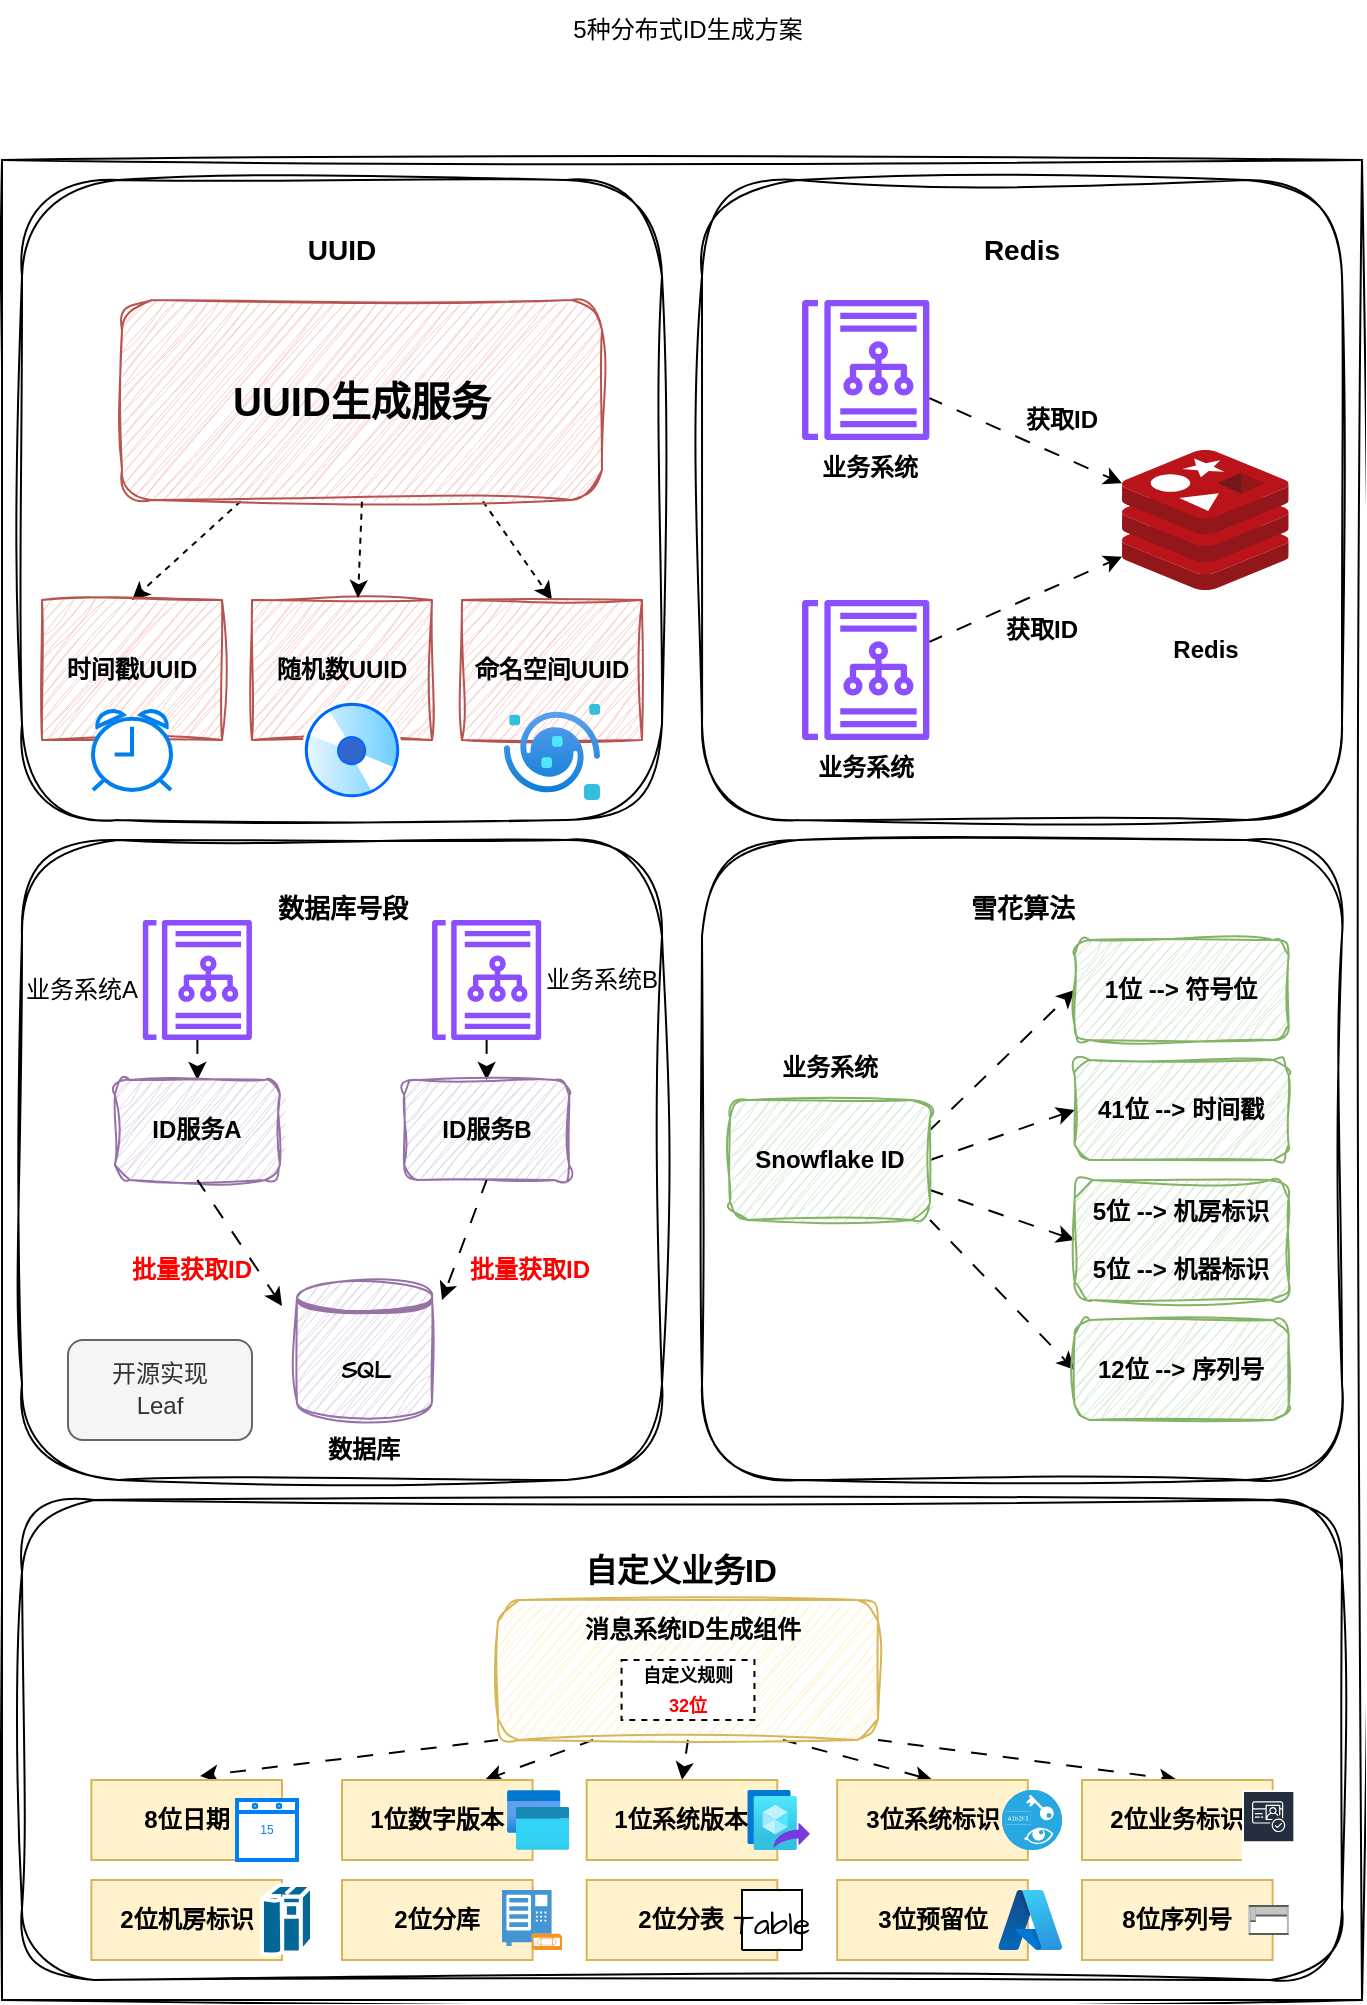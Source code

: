 <mxfile version="24.8.6">
  <diagram name="第 1 页" id="KXyL-MeRgQBoH-naH-UT">
    <mxGraphModel dx="2074" dy="1121" grid="1" gridSize="10" guides="1" tooltips="1" connect="1" arrows="1" fold="1" page="1" pageScale="1" pageWidth="827" pageHeight="1169" math="0" shadow="0">
      <root>
        <mxCell id="0" />
        <mxCell id="1" parent="0" />
        <mxCell id="eCkcwD84LaB2K8-KYKlw-1" value="" style="endArrow=none;html=1;rounded=0;sketch=1;hachureGap=4;jiggle=2;curveFitting=1;fontFamily=Architects Daughter;fontSource=https%3A%2F%2Ffonts.googleapis.com%2Fcss%3Ffamily%3DArchitects%2BDaughter;" parent="1" edge="1">
          <mxGeometry width="50" height="50" relative="1" as="geometry">
            <mxPoint x="80" y="120" as="sourcePoint" />
            <mxPoint x="760" y="120" as="targetPoint" />
          </mxGeometry>
        </mxCell>
        <mxCell id="eCkcwD84LaB2K8-KYKlw-2" value="" style="endArrow=none;html=1;rounded=0;sketch=1;hachureGap=4;jiggle=2;curveFitting=1;fontFamily=Architects Daughter;fontSource=https%3A%2F%2Ffonts.googleapis.com%2Fcss%3Ffamily%3DArchitects%2BDaughter;" parent="1" edge="1">
          <mxGeometry width="50" height="50" relative="1" as="geometry">
            <mxPoint x="80" y="120" as="sourcePoint" />
            <mxPoint x="80" y="1040" as="targetPoint" />
          </mxGeometry>
        </mxCell>
        <mxCell id="eCkcwD84LaB2K8-KYKlw-3" value="" style="endArrow=none;html=1;rounded=0;sketch=1;hachureGap=4;jiggle=2;curveFitting=1;fontFamily=Architects Daughter;fontSource=https%3A%2F%2Ffonts.googleapis.com%2Fcss%3Ffamily%3DArchitects%2BDaughter;" parent="1" edge="1">
          <mxGeometry width="50" height="50" relative="1" as="geometry">
            <mxPoint x="760" y="120" as="sourcePoint" />
            <mxPoint x="760" y="1040" as="targetPoint" />
          </mxGeometry>
        </mxCell>
        <mxCell id="eCkcwD84LaB2K8-KYKlw-4" value="" style="endArrow=none;html=1;rounded=0;sketch=1;hachureGap=4;jiggle=2;curveFitting=1;fontFamily=Architects Daughter;fontSource=https%3A%2F%2Ffonts.googleapis.com%2Fcss%3Ffamily%3DArchitects%2BDaughter;" parent="1" edge="1">
          <mxGeometry width="50" height="50" relative="1" as="geometry">
            <mxPoint x="80" y="1040" as="sourcePoint" />
            <mxPoint x="760" y="1040" as="targetPoint" />
          </mxGeometry>
        </mxCell>
        <mxCell id="eCkcwD84LaB2K8-KYKlw-5" value="" style="rounded=1;whiteSpace=wrap;html=1;sketch=1;hachureGap=4;jiggle=2;curveFitting=1;fontFamily=Architects Daughter;fontSource=https%3A%2F%2Ffonts.googleapis.com%2Fcss%3Ffamily%3DArchitects%2BDaughter;" parent="1" vertex="1">
          <mxGeometry x="90" y="130" width="320" height="320" as="geometry" />
        </mxCell>
        <mxCell id="eCkcwD84LaB2K8-KYKlw-6" value="&lt;font face=&quot;Helvetica&quot;&gt;5种分布式ID生成方案&lt;/font&gt;" style="text;html=1;align=center;verticalAlign=middle;whiteSpace=wrap;rounded=0;fontFamily=Architects Daughter;fontSource=https%3A%2F%2Ffonts.googleapis.com%2Fcss%3Ffamily%3DArchitects%2BDaughter;" parent="1" vertex="1">
          <mxGeometry x="310" y="40" width="226" height="30" as="geometry" />
        </mxCell>
        <mxCell id="eCkcwD84LaB2K8-KYKlw-12" value="" style="rounded=1;whiteSpace=wrap;html=1;sketch=1;hachureGap=4;jiggle=2;curveFitting=1;fontFamily=Architects Daughter;fontSource=https%3A%2F%2Ffonts.googleapis.com%2Fcss%3Ffamily%3DArchitects%2BDaughter;" parent="1" vertex="1">
          <mxGeometry x="90" y="790" width="660" height="240" as="geometry" />
        </mxCell>
        <mxCell id="eCkcwD84LaB2K8-KYKlw-13" value="" style="rounded=1;whiteSpace=wrap;html=1;sketch=1;hachureGap=4;jiggle=2;curveFitting=1;fontFamily=Architects Daughter;fontSource=https%3A%2F%2Ffonts.googleapis.com%2Fcss%3Ffamily%3DArchitects%2BDaughter;" parent="1" vertex="1">
          <mxGeometry x="430" y="130" width="320" height="320" as="geometry" />
        </mxCell>
        <mxCell id="eCkcwD84LaB2K8-KYKlw-14" value="" style="rounded=1;whiteSpace=wrap;html=1;sketch=1;hachureGap=4;jiggle=2;curveFitting=1;fontFamily=Architects Daughter;fontSource=https%3A%2F%2Ffonts.googleapis.com%2Fcss%3Ffamily%3DArchitects%2BDaughter;" parent="1" vertex="1">
          <mxGeometry x="90" y="460" width="320" height="320" as="geometry" />
        </mxCell>
        <mxCell id="eCkcwD84LaB2K8-KYKlw-15" value="" style="rounded=1;whiteSpace=wrap;html=1;sketch=1;hachureGap=4;jiggle=2;curveFitting=1;fontFamily=Architects Daughter;fontSource=https%3A%2F%2Ffonts.googleapis.com%2Fcss%3Ffamily%3DArchitects%2BDaughter;" parent="1" vertex="1">
          <mxGeometry x="430" y="460" width="320" height="320" as="geometry" />
        </mxCell>
        <mxCell id="eCkcwD84LaB2K8-KYKlw-16" value="UUID" style="text;html=1;align=center;verticalAlign=middle;whiteSpace=wrap;rounded=0;fontFamily=Helvetica;fontStyle=1;fontSize=14;" parent="1" vertex="1">
          <mxGeometry x="220" y="150" width="60" height="30" as="geometry" />
        </mxCell>
        <mxCell id="gERAebwKsyDYJ2gwn_3w-4" style="rounded=0;hachureGap=4;orthogonalLoop=1;jettySize=auto;html=1;exitX=0.25;exitY=1;exitDx=0;exitDy=0;entryX=0.5;entryY=0;entryDx=0;entryDy=0;fontFamily=Architects Daughter;fontSource=https%3A%2F%2Ffonts.googleapis.com%2Fcss%3Ffamily%3DArchitects%2BDaughter;dashed=1;flowAnimation=1;" edge="1" parent="1" source="eCkcwD84LaB2K8-KYKlw-17" target="gERAebwKsyDYJ2gwn_3w-1">
          <mxGeometry relative="1" as="geometry" />
        </mxCell>
        <mxCell id="gERAebwKsyDYJ2gwn_3w-6" style="rounded=0;hachureGap=4;orthogonalLoop=1;jettySize=auto;html=1;exitX=0.75;exitY=1;exitDx=0;exitDy=0;entryX=0.5;entryY=0;entryDx=0;entryDy=0;fontFamily=Architects Daughter;fontSource=https%3A%2F%2Ffonts.googleapis.com%2Fcss%3Ffamily%3DArchitects%2BDaughter;dashed=1;flowAnimation=1;" edge="1" parent="1" source="eCkcwD84LaB2K8-KYKlw-17" target="gERAebwKsyDYJ2gwn_3w-3">
          <mxGeometry relative="1" as="geometry" />
        </mxCell>
        <mxCell id="eCkcwD84LaB2K8-KYKlw-17" value="" style="rounded=1;whiteSpace=wrap;html=1;sketch=1;hachureGap=4;jiggle=2;curveFitting=1;fontFamily=Architects Daughter;fontSource=https%3A%2F%2Ffonts.googleapis.com%2Fcss%3Ffamily%3DArchitects%2BDaughter;fillColor=#f8cecc;strokeColor=#b85450;" parent="1" vertex="1">
          <mxGeometry x="140" y="190" width="240" height="100" as="geometry" />
        </mxCell>
        <mxCell id="eCkcwD84LaB2K8-KYKlw-18" value="&lt;font style=&quot;font-size: 20px;&quot;&gt;&lt;b&gt;UUID生成服务&lt;/b&gt;&lt;/font&gt;" style="text;html=1;align=center;verticalAlign=middle;whiteSpace=wrap;rounded=0;fontFamily=Helvetica;" parent="1" vertex="1">
          <mxGeometry x="190" y="215" width="140" height="50" as="geometry" />
        </mxCell>
        <mxCell id="gERAebwKsyDYJ2gwn_3w-1" value="时间戳UUID" style="rounded=0;whiteSpace=wrap;html=1;sketch=1;hachureGap=4;jiggle=2;curveFitting=1;fontFamily=Helvetica;fillColor=#f8cecc;strokeColor=#b85450;fontStyle=1" vertex="1" parent="1">
          <mxGeometry x="100" y="340" width="90" height="70" as="geometry" />
        </mxCell>
        <mxCell id="gERAebwKsyDYJ2gwn_3w-2" value="随机数UUID" style="rounded=0;whiteSpace=wrap;html=1;sketch=1;hachureGap=4;jiggle=2;curveFitting=1;fontFamily=Helvetica;fillColor=#f8cecc;strokeColor=#b85450;fontStyle=1" vertex="1" parent="1">
          <mxGeometry x="205" y="340" width="90" height="70" as="geometry" />
        </mxCell>
        <mxCell id="gERAebwKsyDYJ2gwn_3w-3" value="命名空间UUID" style="rounded=0;whiteSpace=wrap;html=1;sketch=1;hachureGap=4;jiggle=2;curveFitting=1;fontFamily=Helvetica;fillColor=#f8cecc;strokeColor=#b85450;fontStyle=1" vertex="1" parent="1">
          <mxGeometry x="310" y="340" width="90" height="70" as="geometry" />
        </mxCell>
        <mxCell id="gERAebwKsyDYJ2gwn_3w-5" style="rounded=0;hachureGap=4;orthogonalLoop=1;jettySize=auto;html=1;exitX=0.5;exitY=1;exitDx=0;exitDy=0;entryX=0.589;entryY=-0.014;entryDx=0;entryDy=0;entryPerimeter=0;fontFamily=Architects Daughter;fontSource=https%3A%2F%2Ffonts.googleapis.com%2Fcss%3Ffamily%3DArchitects%2BDaughter;dashed=1;flowAnimation=1;" edge="1" parent="1" source="eCkcwD84LaB2K8-KYKlw-17" target="gERAebwKsyDYJ2gwn_3w-2">
          <mxGeometry relative="1" as="geometry" />
        </mxCell>
        <mxCell id="gERAebwKsyDYJ2gwn_3w-7" value="" style="html=1;verticalLabelPosition=bottom;align=center;labelBackgroundColor=#ffffff;verticalAlign=top;strokeWidth=2;strokeColor=#0080F0;shadow=0;dashed=0;shape=mxgraph.ios7.icons.alarm_clock;hachureGap=4;fontFamily=Architects Daughter;fontSource=https%3A%2F%2Ffonts.googleapis.com%2Fcss%3Ffamily%3DArchitects%2BDaughter;" vertex="1" parent="1">
          <mxGeometry x="125.5" y="395" width="39" height="40" as="geometry" />
        </mxCell>
        <mxCell id="gERAebwKsyDYJ2gwn_3w-9" value="" style="image;aspect=fixed;perimeter=ellipsePerimeter;html=1;align=center;shadow=0;dashed=0;spacingTop=3;image=img/lib/active_directory/cd_dvd.svg;sketch=1;hachureGap=4;jiggle=2;curveFitting=1;fontFamily=Architects Daughter;fontSource=https%3A%2F%2Ffonts.googleapis.com%2Fcss%3Ffamily%3DArchitects%2BDaughter;" vertex="1" parent="1">
          <mxGeometry x="230" y="390" width="50" height="50" as="geometry" />
        </mxCell>
        <mxCell id="gERAebwKsyDYJ2gwn_3w-11" value="" style="image;aspect=fixed;html=1;points=[];align=center;fontSize=12;image=img/lib/azure2/web/App_Space.svg;sketch=1;hachureGap=4;jiggle=2;curveFitting=1;fontFamily=Architects Daughter;fontSource=https%3A%2F%2Ffonts.googleapis.com%2Fcss%3Ffamily%3DArchitects%2BDaughter;" vertex="1" parent="1">
          <mxGeometry x="331" y="392" width="48" height="48" as="geometry" />
        </mxCell>
        <mxCell id="gERAebwKsyDYJ2gwn_3w-12" value="" style="image;sketch=0;aspect=fixed;html=1;points=[];align=center;fontSize=12;image=img/lib/mscae/Cache_Redis_Product.svg;hachureGap=4;jiggle=2;curveFitting=1;fontFamily=Architects Daughter;fontSource=https%3A%2F%2Ffonts.googleapis.com%2Fcss%3Ffamily%3DArchitects%2BDaughter;" vertex="1" parent="1">
          <mxGeometry x="640" y="265" width="83.33" height="70" as="geometry" />
        </mxCell>
        <mxCell id="gERAebwKsyDYJ2gwn_3w-13" value="" style="sketch=0;outlineConnect=0;fontColor=#232F3E;gradientColor=none;fillColor=#8C4FFF;strokeColor=none;dashed=0;verticalLabelPosition=bottom;verticalAlign=top;align=center;html=1;fontSize=12;fontStyle=0;aspect=fixed;pointerEvents=1;shape=mxgraph.aws4.datazone_business_data_catalog;hachureGap=4;jiggle=2;curveFitting=1;fontFamily=Architects Daughter;fontSource=https%3A%2F%2Ffonts.googleapis.com%2Fcss%3Ffamily%3DArchitects%2BDaughter;" vertex="1" parent="1">
          <mxGeometry x="480" y="190" width="63.72" height="70" as="geometry" />
        </mxCell>
        <mxCell id="gERAebwKsyDYJ2gwn_3w-14" value="" style="sketch=0;outlineConnect=0;fontColor=#232F3E;gradientColor=none;fillColor=#8C4FFF;strokeColor=none;dashed=0;verticalLabelPosition=bottom;verticalAlign=top;align=center;html=1;fontSize=12;fontStyle=0;aspect=fixed;pointerEvents=1;shape=mxgraph.aws4.datazone_business_data_catalog;hachureGap=4;jiggle=2;curveFitting=1;fontFamily=Architects Daughter;fontSource=https%3A%2F%2Ffonts.googleapis.com%2Fcss%3Ffamily%3DArchitects%2BDaughter;" vertex="1" parent="1">
          <mxGeometry x="480" y="340" width="63.72" height="70" as="geometry" />
        </mxCell>
        <mxCell id="gERAebwKsyDYJ2gwn_3w-15" value="" style="endArrow=classic;html=1;rounded=0;hachureGap=4;fontFamily=Architects Daughter;fontSource=https%3A%2F%2Ffonts.googleapis.com%2Fcss%3Ffamily%3DArchitects%2BDaughter;flowAnimation=1;" edge="1" parent="1" source="gERAebwKsyDYJ2gwn_3w-13" target="gERAebwKsyDYJ2gwn_3w-12">
          <mxGeometry width="50" height="50" relative="1" as="geometry">
            <mxPoint x="390" y="600" as="sourcePoint" />
            <mxPoint x="440" y="550" as="targetPoint" />
          </mxGeometry>
        </mxCell>
        <mxCell id="gERAebwKsyDYJ2gwn_3w-16" value="" style="endArrow=classic;html=1;rounded=0;hachureGap=4;fontFamily=Architects Daughter;fontSource=https%3A%2F%2Ffonts.googleapis.com%2Fcss%3Ffamily%3DArchitects%2BDaughter;flowAnimation=1;" edge="1" parent="1" source="gERAebwKsyDYJ2gwn_3w-14" target="gERAebwKsyDYJ2gwn_3w-12">
          <mxGeometry width="50" height="50" relative="1" as="geometry">
            <mxPoint x="560" y="340" as="sourcePoint" />
            <mxPoint x="656" y="383" as="targetPoint" />
          </mxGeometry>
        </mxCell>
        <mxCell id="gERAebwKsyDYJ2gwn_3w-17" value="业务系统" style="text;html=1;align=center;verticalAlign=middle;whiteSpace=wrap;rounded=0;fontFamily=Architects Daughter;fontSource=https%3A%2F%2Ffonts.googleapis.com%2Fcss%3Ffamily%3DArchitects%2BDaughter;fontStyle=1" vertex="1" parent="1">
          <mxGeometry x="484" y="260" width="60" height="30" as="geometry" />
        </mxCell>
        <mxCell id="gERAebwKsyDYJ2gwn_3w-18" value="&lt;font face=&quot;Helvetica&quot;&gt;Redis&lt;/font&gt;" style="text;html=1;align=center;verticalAlign=middle;whiteSpace=wrap;rounded=0;fontFamily=Architects Daughter;fontSource=https%3A%2F%2Ffonts.googleapis.com%2Fcss%3Ffamily%3DArchitects%2BDaughter;fontStyle=1" vertex="1" parent="1">
          <mxGeometry x="651.67" y="350" width="60" height="30" as="geometry" />
        </mxCell>
        <mxCell id="gERAebwKsyDYJ2gwn_3w-19" value="&lt;font style=&quot;font-size: 14px;&quot; face=&quot;Helvetica&quot;&gt;Redis&lt;/font&gt;" style="text;html=1;align=center;verticalAlign=middle;whiteSpace=wrap;rounded=0;fontFamily=Architects Daughter;fontSource=https%3A%2F%2Ffonts.googleapis.com%2Fcss%3Ffamily%3DArchitects%2BDaughter;fontStyle=1" vertex="1" parent="1">
          <mxGeometry x="560" y="150" width="60" height="30" as="geometry" />
        </mxCell>
        <mxCell id="gERAebwKsyDYJ2gwn_3w-20" value="&lt;font face=&quot;Helvetica&quot;&gt;&lt;b&gt;获取ID&lt;/b&gt;&lt;/font&gt;" style="text;html=1;align=center;verticalAlign=middle;whiteSpace=wrap;rounded=0;fontFamily=Architects Daughter;fontSource=https%3A%2F%2Ffonts.googleapis.com%2Fcss%3Ffamily%3DArchitects%2BDaughter;" vertex="1" parent="1">
          <mxGeometry x="580" y="235" width="60" height="30" as="geometry" />
        </mxCell>
        <mxCell id="gERAebwKsyDYJ2gwn_3w-21" value="&lt;font face=&quot;Helvetica&quot;&gt;&lt;b&gt;获取ID&lt;/b&gt;&lt;/font&gt;" style="text;html=1;align=center;verticalAlign=middle;whiteSpace=wrap;rounded=0;fontFamily=Architects Daughter;fontSource=https%3A%2F%2Ffonts.googleapis.com%2Fcss%3Ffamily%3DArchitects%2BDaughter;" vertex="1" parent="1">
          <mxGeometry x="570" y="340" width="60" height="30" as="geometry" />
        </mxCell>
        <mxCell id="gERAebwKsyDYJ2gwn_3w-34" value="" style="rounded=0;hachureGap=4;orthogonalLoop=1;jettySize=auto;html=1;fontFamily=Architects Daughter;fontSource=https%3A%2F%2Ffonts.googleapis.com%2Fcss%3Ffamily%3DArchitects%2BDaughter;flowAnimation=1;" edge="1" parent="1" source="gERAebwKsyDYJ2gwn_3w-22" target="gERAebwKsyDYJ2gwn_3w-28">
          <mxGeometry relative="1" as="geometry" />
        </mxCell>
        <mxCell id="gERAebwKsyDYJ2gwn_3w-22" value="" style="sketch=0;outlineConnect=0;fontColor=#232F3E;gradientColor=none;fillColor=#8C4FFF;strokeColor=none;dashed=0;verticalLabelPosition=bottom;verticalAlign=top;align=center;html=1;fontSize=12;fontStyle=0;aspect=fixed;pointerEvents=1;shape=mxgraph.aws4.datazone_business_data_catalog;hachureGap=4;jiggle=2;curveFitting=1;fontFamily=Architects Daughter;fontSource=https%3A%2F%2Ffonts.googleapis.com%2Fcss%3Ffamily%3DArchitects%2BDaughter;" vertex="1" parent="1">
          <mxGeometry x="150.38" y="500" width="54.62" height="60" as="geometry" />
        </mxCell>
        <mxCell id="gERAebwKsyDYJ2gwn_3w-33" value="" style="rounded=0;hachureGap=4;orthogonalLoop=1;jettySize=auto;html=1;fontFamily=Architects Daughter;fontSource=https%3A%2F%2Ffonts.googleapis.com%2Fcss%3Ffamily%3DArchitects%2BDaughter;flowAnimation=1;" edge="1" parent="1" source="gERAebwKsyDYJ2gwn_3w-23" target="gERAebwKsyDYJ2gwn_3w-25">
          <mxGeometry relative="1" as="geometry" />
        </mxCell>
        <mxCell id="gERAebwKsyDYJ2gwn_3w-23" value="" style="sketch=0;outlineConnect=0;fontColor=#232F3E;gradientColor=none;fillColor=#8C4FFF;strokeColor=none;dashed=0;verticalLabelPosition=bottom;verticalAlign=top;align=center;html=1;fontSize=12;fontStyle=0;aspect=fixed;pointerEvents=1;shape=mxgraph.aws4.datazone_business_data_catalog;hachureGap=4;jiggle=2;curveFitting=1;fontFamily=Architects Daughter;fontSource=https%3A%2F%2Ffonts.googleapis.com%2Fcss%3Ffamily%3DArchitects%2BDaughter;" vertex="1" parent="1">
          <mxGeometry x="295" y="500" width="54.62" height="60" as="geometry" />
        </mxCell>
        <mxCell id="gERAebwKsyDYJ2gwn_3w-25" value="&lt;font face=&quot;Helvetica&quot;&gt;&lt;b&gt;ID服务B&lt;/b&gt;&lt;/font&gt;" style="rounded=1;whiteSpace=wrap;html=1;sketch=1;hachureGap=4;jiggle=2;curveFitting=1;fontFamily=Architects Daughter;fontSource=https%3A%2F%2Ffonts.googleapis.com%2Fcss%3Ffamily%3DArchitects%2BDaughter;fillColor=#e1d5e7;strokeColor=#9673a6;" vertex="1" parent="1">
          <mxGeometry x="281.06" y="580" width="82.5" height="50" as="geometry" />
        </mxCell>
        <mxCell id="gERAebwKsyDYJ2gwn_3w-27" value="&lt;b&gt;SQL&lt;/b&gt;" style="shape=datastore;whiteSpace=wrap;html=1;sketch=1;hachureGap=4;jiggle=2;curveFitting=1;fontFamily=Architects Daughter;fontSource=https%3A%2F%2Ffonts.googleapis.com%2Fcss%3Ffamily%3DArchitects%2BDaughter;fillColor=#e1d5e7;strokeColor=#9673a6;" vertex="1" parent="1">
          <mxGeometry x="227.5" y="680" width="67.5" height="70" as="geometry" />
        </mxCell>
        <mxCell id="gERAebwKsyDYJ2gwn_3w-28" value="&lt;font face=&quot;Helvetica&quot;&gt;&lt;b&gt;ID服务A&lt;/b&gt;&lt;/font&gt;" style="rounded=1;whiteSpace=wrap;html=1;sketch=1;hachureGap=4;jiggle=2;curveFitting=1;fontFamily=Architects Daughter;fontSource=https%3A%2F%2Ffonts.googleapis.com%2Fcss%3Ffamily%3DArchitects%2BDaughter;fillColor=#e1d5e7;strokeColor=#9673a6;" vertex="1" parent="1">
          <mxGeometry x="136.44" y="580" width="82.5" height="50" as="geometry" />
        </mxCell>
        <mxCell id="gERAebwKsyDYJ2gwn_3w-29" value="&lt;font face=&quot;Helvetica&quot;&gt;&lt;b&gt;数据库&lt;/b&gt;&lt;/font&gt;" style="text;html=1;align=center;verticalAlign=middle;whiteSpace=wrap;rounded=0;fontFamily=Architects Daughter;fontSource=https%3A%2F%2Ffonts.googleapis.com%2Fcss%3Ffamily%3DArchitects%2BDaughter;" vertex="1" parent="1">
          <mxGeometry x="231.25" y="750" width="60" height="30" as="geometry" />
        </mxCell>
        <mxCell id="gERAebwKsyDYJ2gwn_3w-30" value="&lt;font face=&quot;Helvetica&quot;&gt;开源实现&lt;br&gt;Leaf&lt;/font&gt;" style="rounded=1;whiteSpace=wrap;html=1;hachureGap=4;fontFamily=Architects Daughter;fontSource=https%3A%2F%2Ffonts.googleapis.com%2Fcss%3Ffamily%3DArchitects%2BDaughter;fillColor=#f5f5f5;fontColor=#333333;strokeColor=#666666;" vertex="1" parent="1">
          <mxGeometry x="113" y="710" width="92" height="50" as="geometry" />
        </mxCell>
        <mxCell id="gERAebwKsyDYJ2gwn_3w-31" style="rounded=0;hachureGap=4;orthogonalLoop=1;jettySize=auto;html=1;exitX=0.5;exitY=1;exitDx=0;exitDy=0;fontFamily=Architects Daughter;fontSource=https%3A%2F%2Ffonts.googleapis.com%2Fcss%3Ffamily%3DArchitects%2BDaughter;flowAnimation=1;" edge="1" parent="1" source="gERAebwKsyDYJ2gwn_3w-25">
          <mxGeometry relative="1" as="geometry">
            <mxPoint x="300" y="690" as="targetPoint" />
          </mxGeometry>
        </mxCell>
        <mxCell id="gERAebwKsyDYJ2gwn_3w-32" style="rounded=0;hachureGap=4;orthogonalLoop=1;jettySize=auto;html=1;exitX=0.5;exitY=1;exitDx=0;exitDy=0;fontFamily=Architects Daughter;fontSource=https%3A%2F%2Ffonts.googleapis.com%2Fcss%3Ffamily%3DArchitects%2BDaughter;flowAnimation=1;" edge="1" parent="1" source="gERAebwKsyDYJ2gwn_3w-28">
          <mxGeometry relative="1" as="geometry">
            <mxPoint x="220" y="693" as="targetPoint" />
          </mxGeometry>
        </mxCell>
        <mxCell id="gERAebwKsyDYJ2gwn_3w-35" value="&lt;font face=&quot;Helvetica&quot; color=&quot;#ff0000&quot;&gt;批量获取ID&lt;/font&gt;" style="text;html=1;align=center;verticalAlign=middle;whiteSpace=wrap;rounded=0;fontFamily=Architects Daughter;fontSource=https%3A%2F%2Ffonts.googleapis.com%2Fcss%3Ffamily%3DArchitects%2BDaughter;fontStyle=1" vertex="1" parent="1">
          <mxGeometry x="140" y="660" width="70" height="30" as="geometry" />
        </mxCell>
        <mxCell id="gERAebwKsyDYJ2gwn_3w-36" value="&lt;font face=&quot;Helvetica&quot; color=&quot;#ff0000&quot;&gt;批量获取ID&lt;/font&gt;" style="text;html=1;align=center;verticalAlign=middle;whiteSpace=wrap;rounded=0;fontFamily=Architects Daughter;fontSource=https%3A%2F%2Ffonts.googleapis.com%2Fcss%3Ffamily%3DArchitects%2BDaughter;fontStyle=1" vertex="1" parent="1">
          <mxGeometry x="309" y="660" width="70" height="30" as="geometry" />
        </mxCell>
        <mxCell id="gERAebwKsyDYJ2gwn_3w-37" value="&lt;b&gt;&lt;font style=&quot;font-size: 13px;&quot; face=&quot;Helvetica&quot;&gt;数据库号段&lt;/font&gt;&lt;/b&gt;" style="text;html=1;align=center;verticalAlign=middle;whiteSpace=wrap;rounded=0;fontFamily=Architects Daughter;fontSource=https%3A%2F%2Ffonts.googleapis.com%2Fcss%3Ffamily%3DArchitects%2BDaughter;" vertex="1" parent="1">
          <mxGeometry x="214.5" y="480" width="71" height="30" as="geometry" />
        </mxCell>
        <mxCell id="gERAebwKsyDYJ2gwn_3w-44" style="rounded=0;hachureGap=4;orthogonalLoop=1;jettySize=auto;html=1;exitX=1;exitY=0.25;exitDx=0;exitDy=0;entryX=0;entryY=0.5;entryDx=0;entryDy=0;fontFamily=Architects Daughter;fontSource=https%3A%2F%2Ffonts.googleapis.com%2Fcss%3Ffamily%3DArchitects%2BDaughter;flowAnimation=1;" edge="1" parent="1" source="gERAebwKsyDYJ2gwn_3w-38" target="gERAebwKsyDYJ2gwn_3w-39">
          <mxGeometry relative="1" as="geometry" />
        </mxCell>
        <mxCell id="gERAebwKsyDYJ2gwn_3w-45" style="rounded=0;hachureGap=4;orthogonalLoop=1;jettySize=auto;html=1;exitX=1;exitY=0.5;exitDx=0;exitDy=0;entryX=0;entryY=0.5;entryDx=0;entryDy=0;fontFamily=Architects Daughter;fontSource=https%3A%2F%2Ffonts.googleapis.com%2Fcss%3Ffamily%3DArchitects%2BDaughter;flowAnimation=1;" edge="1" parent="1" source="gERAebwKsyDYJ2gwn_3w-38" target="gERAebwKsyDYJ2gwn_3w-41">
          <mxGeometry relative="1" as="geometry" />
        </mxCell>
        <mxCell id="gERAebwKsyDYJ2gwn_3w-46" style="rounded=0;hachureGap=4;orthogonalLoop=1;jettySize=auto;html=1;exitX=1;exitY=0.75;exitDx=0;exitDy=0;entryX=0;entryY=0.5;entryDx=0;entryDy=0;fontFamily=Architects Daughter;fontSource=https%3A%2F%2Ffonts.googleapis.com%2Fcss%3Ffamily%3DArchitects%2BDaughter;flowAnimation=1;" edge="1" parent="1" source="gERAebwKsyDYJ2gwn_3w-38" target="gERAebwKsyDYJ2gwn_3w-42">
          <mxGeometry relative="1" as="geometry" />
        </mxCell>
        <mxCell id="gERAebwKsyDYJ2gwn_3w-47" style="rounded=0;hachureGap=4;orthogonalLoop=1;jettySize=auto;html=1;exitX=1;exitY=1;exitDx=0;exitDy=0;entryX=0;entryY=0.5;entryDx=0;entryDy=0;fontFamily=Architects Daughter;fontSource=https%3A%2F%2Ffonts.googleapis.com%2Fcss%3Ffamily%3DArchitects%2BDaughter;flowAnimation=1;" edge="1" parent="1" source="gERAebwKsyDYJ2gwn_3w-38" target="gERAebwKsyDYJ2gwn_3w-43">
          <mxGeometry relative="1" as="geometry" />
        </mxCell>
        <mxCell id="gERAebwKsyDYJ2gwn_3w-38" value="&lt;b&gt;&lt;font face=&quot;Helvetica&quot;&gt;Snowflake ID&lt;/font&gt;&lt;/b&gt;" style="rounded=1;whiteSpace=wrap;html=1;sketch=1;hachureGap=4;jiggle=2;curveFitting=1;fontFamily=Architects Daughter;fontSource=https%3A%2F%2Ffonts.googleapis.com%2Fcss%3Ffamily%3DArchitects%2BDaughter;fillColor=#d5e8d4;strokeColor=#82b366;" vertex="1" parent="1">
          <mxGeometry x="444" y="590" width="100" height="60" as="geometry" />
        </mxCell>
        <mxCell id="gERAebwKsyDYJ2gwn_3w-39" value="1位 --&amp;gt; 符号位" style="rounded=1;whiteSpace=wrap;html=1;sketch=1;hachureGap=4;jiggle=2;curveFitting=1;fontFamily=Helvetica;fontStyle=1;fillColor=#d5e8d4;strokeColor=#82b366;" vertex="1" parent="1">
          <mxGeometry x="616.33" y="510" width="107" height="50" as="geometry" />
        </mxCell>
        <mxCell id="gERAebwKsyDYJ2gwn_3w-40" value="&lt;b&gt;&lt;font style=&quot;font-size: 13px;&quot; face=&quot;Helvetica&quot;&gt;雪花算法&lt;/font&gt;&lt;/b&gt;" style="text;html=1;align=center;verticalAlign=middle;whiteSpace=wrap;rounded=0;fontFamily=Architects Daughter;fontSource=https%3A%2F%2Ffonts.googleapis.com%2Fcss%3Ffamily%3DArchitects%2BDaughter;" vertex="1" parent="1">
          <mxGeometry x="554.5" y="480" width="71" height="30" as="geometry" />
        </mxCell>
        <mxCell id="gERAebwKsyDYJ2gwn_3w-41" value="41位 --&amp;gt; 时间戳" style="rounded=1;whiteSpace=wrap;html=1;sketch=1;hachureGap=4;jiggle=2;curveFitting=1;fontFamily=Helvetica;fontStyle=1;fillColor=#d5e8d4;strokeColor=#82b366;" vertex="1" parent="1">
          <mxGeometry x="616.33" y="570" width="107" height="50" as="geometry" />
        </mxCell>
        <mxCell id="gERAebwKsyDYJ2gwn_3w-42" value="5位 --&amp;gt; 机房标识&lt;div&gt;&lt;br&gt;5位 --&amp;gt; 机器标识&lt;/div&gt;" style="rounded=1;whiteSpace=wrap;html=1;sketch=1;hachureGap=4;jiggle=2;curveFitting=1;fontFamily=Helvetica;fontStyle=1;fillColor=#d5e8d4;strokeColor=#82b366;" vertex="1" parent="1">
          <mxGeometry x="616.33" y="630" width="107" height="60" as="geometry" />
        </mxCell>
        <mxCell id="gERAebwKsyDYJ2gwn_3w-43" value="12位 --&amp;gt; 序列号" style="rounded=1;whiteSpace=wrap;html=1;sketch=1;hachureGap=4;jiggle=2;curveFitting=1;fontFamily=Helvetica;fontStyle=1;fillColor=#d5e8d4;strokeColor=#82b366;" vertex="1" parent="1">
          <mxGeometry x="616.33" y="700" width="107" height="50" as="geometry" />
        </mxCell>
        <mxCell id="gERAebwKsyDYJ2gwn_3w-49" value="业务系统" style="text;html=1;align=center;verticalAlign=middle;whiteSpace=wrap;rounded=0;fontFamily=Architects Daughter;fontSource=https%3A%2F%2Ffonts.googleapis.com%2Fcss%3Ffamily%3DArchitects%2BDaughter;fontStyle=1" vertex="1" parent="1">
          <mxGeometry x="464" y="560" width="60" height="30" as="geometry" />
        </mxCell>
        <mxCell id="gERAebwKsyDYJ2gwn_3w-50" value="业务系统" style="text;html=1;align=center;verticalAlign=middle;whiteSpace=wrap;rounded=0;fontFamily=Architects Daughter;fontSource=https%3A%2F%2Ffonts.googleapis.com%2Fcss%3Ffamily%3DArchitects%2BDaughter;fontStyle=1" vertex="1" parent="1">
          <mxGeometry x="481.86" y="410" width="60" height="30" as="geometry" />
        </mxCell>
        <mxCell id="gERAebwKsyDYJ2gwn_3w-51" value="&lt;font style=&quot;font-weight: normal;&quot; face=&quot;Helvetica&quot;&gt;业务系统A&lt;/font&gt;" style="text;html=1;align=center;verticalAlign=middle;whiteSpace=wrap;rounded=0;fontFamily=Architects Daughter;fontSource=https%3A%2F%2Ffonts.googleapis.com%2Fcss%3Ffamily%3DArchitects%2BDaughter;fontStyle=1" vertex="1" parent="1">
          <mxGeometry x="90.38" y="520" width="60" height="30" as="geometry" />
        </mxCell>
        <mxCell id="gERAebwKsyDYJ2gwn_3w-52" value="&lt;font style=&quot;font-weight: normal;&quot; face=&quot;Helvetica&quot;&gt;业务系统B&lt;/font&gt;" style="text;html=1;align=center;verticalAlign=middle;whiteSpace=wrap;rounded=0;fontFamily=Architects Daughter;fontSource=https%3A%2F%2Ffonts.googleapis.com%2Fcss%3Ffamily%3DArchitects%2BDaughter;fontStyle=1" vertex="1" parent="1">
          <mxGeometry x="349.62" y="515" width="60" height="30" as="geometry" />
        </mxCell>
        <mxCell id="gERAebwKsyDYJ2gwn_3w-53" value="&lt;font size=&quot;1&quot; face=&quot;Helvetica&quot;&gt;&lt;b style=&quot;font-size: 16px;&quot;&gt;自定义业务ID&lt;/b&gt;&lt;/font&gt;" style="text;html=1;align=center;verticalAlign=middle;whiteSpace=wrap;rounded=0;fontFamily=Architects Daughter;fontSource=https%3A%2F%2Ffonts.googleapis.com%2Fcss%3Ffamily%3DArchitects%2BDaughter;" vertex="1" parent="1">
          <mxGeometry x="342.39" y="810" width="155.22" height="30" as="geometry" />
        </mxCell>
        <mxCell id="gERAebwKsyDYJ2gwn_3w-69" style="rounded=0;hachureGap=4;orthogonalLoop=1;jettySize=auto;html=1;exitX=0;exitY=1;exitDx=0;exitDy=0;entryX=0.57;entryY=-0.05;entryDx=0;entryDy=0;fontFamily=Architects Daughter;fontSource=https%3A%2F%2Ffonts.googleapis.com%2Fcss%3Ffamily%3DArchitects%2BDaughter;flowAnimation=1;entryPerimeter=0;" edge="1" parent="1" source="gERAebwKsyDYJ2gwn_3w-54" target="gERAebwKsyDYJ2gwn_3w-57">
          <mxGeometry relative="1" as="geometry" />
        </mxCell>
        <mxCell id="gERAebwKsyDYJ2gwn_3w-70" style="rounded=0;hachureGap=4;orthogonalLoop=1;jettySize=auto;html=1;exitX=0.25;exitY=1;exitDx=0;exitDy=0;entryX=0.75;entryY=0;entryDx=0;entryDy=0;fontFamily=Architects Daughter;fontSource=https%3A%2F%2Ffonts.googleapis.com%2Fcss%3Ffamily%3DArchitects%2BDaughter;flowAnimation=1;" edge="1" parent="1" source="gERAebwKsyDYJ2gwn_3w-54" target="gERAebwKsyDYJ2gwn_3w-59">
          <mxGeometry relative="1" as="geometry" />
        </mxCell>
        <mxCell id="gERAebwKsyDYJ2gwn_3w-71" style="rounded=0;hachureGap=4;orthogonalLoop=1;jettySize=auto;html=1;exitX=0.5;exitY=1;exitDx=0;exitDy=0;entryX=0.5;entryY=0;entryDx=0;entryDy=0;fontFamily=Architects Daughter;fontSource=https%3A%2F%2Ffonts.googleapis.com%2Fcss%3Ffamily%3DArchitects%2BDaughter;flowAnimation=1;" edge="1" parent="1" source="gERAebwKsyDYJ2gwn_3w-54" target="gERAebwKsyDYJ2gwn_3w-61">
          <mxGeometry relative="1" as="geometry" />
        </mxCell>
        <mxCell id="gERAebwKsyDYJ2gwn_3w-72" style="rounded=0;hachureGap=4;orthogonalLoop=1;jettySize=auto;html=1;exitX=0.75;exitY=1;exitDx=0;exitDy=0;entryX=0.5;entryY=0;entryDx=0;entryDy=0;fontFamily=Architects Daughter;fontSource=https%3A%2F%2Ffonts.googleapis.com%2Fcss%3Ffamily%3DArchitects%2BDaughter;flowAnimation=1;" edge="1" parent="1" source="gERAebwKsyDYJ2gwn_3w-54" target="gERAebwKsyDYJ2gwn_3w-64">
          <mxGeometry relative="1" as="geometry" />
        </mxCell>
        <mxCell id="gERAebwKsyDYJ2gwn_3w-73" style="rounded=0;hachureGap=4;orthogonalLoop=1;jettySize=auto;html=1;exitX=1;exitY=1;exitDx=0;exitDy=0;entryX=0.5;entryY=0;entryDx=0;entryDy=0;fontFamily=Architects Daughter;fontSource=https%3A%2F%2Ffonts.googleapis.com%2Fcss%3Ffamily%3DArchitects%2BDaughter;flowAnimation=1;" edge="1" parent="1" source="gERAebwKsyDYJ2gwn_3w-54" target="gERAebwKsyDYJ2gwn_3w-66">
          <mxGeometry relative="1" as="geometry" />
        </mxCell>
        <mxCell id="gERAebwKsyDYJ2gwn_3w-54" value="" style="rounded=1;whiteSpace=wrap;html=1;sketch=1;hachureGap=4;jiggle=2;curveFitting=1;fontFamily=Architects Daughter;fontSource=https%3A%2F%2Ffonts.googleapis.com%2Fcss%3Ffamily%3DArchitects%2BDaughter;fillColor=#fff2cc;strokeColor=#d6b656;" vertex="1" parent="1">
          <mxGeometry x="328" y="840" width="190" height="70" as="geometry" />
        </mxCell>
        <mxCell id="gERAebwKsyDYJ2gwn_3w-55" value="&lt;b&gt;&lt;font face=&quot;Helvetica&quot;&gt;消息系统ID生成组件&lt;/font&gt;&lt;/b&gt;" style="text;html=1;align=center;verticalAlign=middle;whiteSpace=wrap;rounded=0;fontFamily=Architects Daughter;fontSource=https%3A%2F%2Ffonts.googleapis.com%2Fcss%3Ffamily%3DArchitects%2BDaughter;" vertex="1" parent="1">
          <mxGeometry x="367" y="840" width="117" height="30" as="geometry" />
        </mxCell>
        <mxCell id="gERAebwKsyDYJ2gwn_3w-56" value="&lt;font face=&quot;Helvetica&quot; style=&quot;font-size: 9px;&quot;&gt;&lt;b&gt;自定义规则&lt;br&gt;&lt;font color=&quot;#ff0000&quot;&gt;32位&lt;/font&gt;&lt;/b&gt;&lt;/font&gt;" style="rounded=0;whiteSpace=wrap;html=1;hachureGap=4;fontFamily=Architects Daughter;fontSource=https%3A%2F%2Ffonts.googleapis.com%2Fcss%3Ffamily%3DArchitects%2BDaughter;dashed=1;" vertex="1" parent="1">
          <mxGeometry x="389.78" y="870" width="66.44" height="30" as="geometry" />
        </mxCell>
        <mxCell id="gERAebwKsyDYJ2gwn_3w-57" value="8位日期" style="rounded=0;whiteSpace=wrap;html=1;hachureGap=4;fontFamily=Helvetica;fontStyle=1;fillColor=#fff2cc;strokeColor=#d6b656;" vertex="1" parent="1">
          <mxGeometry x="124.69" y="930" width="95.31" height="40" as="geometry" />
        </mxCell>
        <mxCell id="gERAebwKsyDYJ2gwn_3w-58" value="2位机房标识" style="rounded=0;whiteSpace=wrap;html=1;hachureGap=4;fontFamily=Helvetica;fontStyle=1;fillColor=#fff2cc;strokeColor=#d6b656;" vertex="1" parent="1">
          <mxGeometry x="124.69" y="980" width="95.31" height="40" as="geometry" />
        </mxCell>
        <mxCell id="gERAebwKsyDYJ2gwn_3w-59" value="1位数字版本" style="rounded=0;whiteSpace=wrap;html=1;hachureGap=4;fontFamily=Helvetica;fontStyle=1;fillColor=#fff2cc;strokeColor=#d6b656;" vertex="1" parent="1">
          <mxGeometry x="250" y="930" width="95.31" height="40" as="geometry" />
        </mxCell>
        <mxCell id="gERAebwKsyDYJ2gwn_3w-60" value="2位分库" style="rounded=0;whiteSpace=wrap;html=1;hachureGap=4;fontFamily=Helvetica;fontStyle=1;fillColor=#fff2cc;strokeColor=#d6b656;" vertex="1" parent="1">
          <mxGeometry x="250" y="980" width="95.31" height="40" as="geometry" />
        </mxCell>
        <mxCell id="gERAebwKsyDYJ2gwn_3w-61" value="1位系统版本" style="rounded=0;whiteSpace=wrap;html=1;hachureGap=4;fontFamily=Helvetica;fontStyle=1;fillColor=#fff2cc;strokeColor=#d6b656;" vertex="1" parent="1">
          <mxGeometry x="372.34" y="930" width="95.31" height="40" as="geometry" />
        </mxCell>
        <mxCell id="gERAebwKsyDYJ2gwn_3w-62" value="2位分表" style="rounded=0;whiteSpace=wrap;html=1;hachureGap=4;fontFamily=Helvetica;fontStyle=1;fillColor=#fff2cc;strokeColor=#d6b656;" vertex="1" parent="1">
          <mxGeometry x="372.34" y="980" width="95.31" height="40" as="geometry" />
        </mxCell>
        <mxCell id="gERAebwKsyDYJ2gwn_3w-64" value="3位系统标识" style="rounded=0;whiteSpace=wrap;html=1;hachureGap=4;fontFamily=Helvetica;fontStyle=1;fillColor=#fff2cc;strokeColor=#d6b656;" vertex="1" parent="1">
          <mxGeometry x="497.61" y="930" width="95.31" height="40" as="geometry" />
        </mxCell>
        <mxCell id="gERAebwKsyDYJ2gwn_3w-65" value="3位预留位" style="rounded=0;whiteSpace=wrap;html=1;hachureGap=4;fontFamily=Helvetica;fontStyle=1;fillColor=#fff2cc;strokeColor=#d6b656;" vertex="1" parent="1">
          <mxGeometry x="497.61" y="980" width="95.31" height="40" as="geometry" />
        </mxCell>
        <mxCell id="gERAebwKsyDYJ2gwn_3w-66" value="2位业务标识" style="rounded=0;whiteSpace=wrap;html=1;hachureGap=4;fontFamily=Helvetica;fontStyle=1;fillColor=#fff2cc;strokeColor=#d6b656;" vertex="1" parent="1">
          <mxGeometry x="620" y="930" width="95.31" height="40" as="geometry" />
        </mxCell>
        <mxCell id="gERAebwKsyDYJ2gwn_3w-67" value="8位序列号" style="rounded=0;whiteSpace=wrap;html=1;hachureGap=4;fontFamily=Helvetica;fontStyle=1;fillColor=#fff2cc;strokeColor=#d6b656;" vertex="1" parent="1">
          <mxGeometry x="620" y="980" width="95.31" height="40" as="geometry" />
        </mxCell>
        <mxCell id="gERAebwKsyDYJ2gwn_3w-75" value="" style="html=1;verticalLabelPosition=bottom;align=center;labelBackgroundColor=#ffffff;verticalAlign=top;strokeWidth=2;strokeColor=#0080F0;shadow=0;dashed=0;shape=mxgraph.ios7.icons.calendar;hachureGap=4;fontFamily=Architects Daughter;fontSource=https%3A%2F%2Ffonts.googleapis.com%2Fcss%3Ffamily%3DArchitects%2BDaughter;" vertex="1" parent="1">
          <mxGeometry x="197.5" y="940" width="30" height="30" as="geometry" />
        </mxCell>
        <mxCell id="gERAebwKsyDYJ2gwn_3w-76" value="" style="image;aspect=fixed;html=1;points=[];align=center;fontSize=12;image=img/lib/azure2/general/Versions.svg;sketch=1;hachureGap=4;jiggle=2;curveFitting=1;fontFamily=Architects Daughter;fontSource=https%3A%2F%2Ffonts.googleapis.com%2Fcss%3Ffamily%3DArchitects%2BDaughter;" vertex="1" parent="1">
          <mxGeometry x="332.56" y="935" width="31" height="30" as="geometry" />
        </mxCell>
        <mxCell id="gERAebwKsyDYJ2gwn_3w-77" value="" style="image;aspect=fixed;html=1;points=[];align=center;fontSize=12;image=img/lib/azure2/compute/Image_Versions.svg;sketch=1;hachureGap=4;jiggle=2;curveFitting=1;fontFamily=Architects Daughter;fontSource=https%3A%2F%2Ffonts.googleapis.com%2Fcss%3Ffamily%3DArchitects%2BDaughter;" vertex="1" parent="1">
          <mxGeometry x="452.59" y="935" width="31.41" height="30" as="geometry" />
        </mxCell>
        <mxCell id="gERAebwKsyDYJ2gwn_3w-78" value="" style="fillColor=#28A8E0;verticalLabelPosition=bottom;sketch=0;html=1;strokeColor=#ffffff;verticalAlign=top;align=center;points=[[0.145,0.145,0],[0.5,0,0],[0.855,0.145,0],[1,0.5,0],[0.855,0.855,0],[0.5,1,0],[0.145,0.855,0],[0,0.5,0]];pointerEvents=1;shape=mxgraph.cisco_safe.compositeIcon;bgIcon=ellipse;resIcon=mxgraph.cisco_safe.capability.multi_factor_identification;hachureGap=4;jiggle=2;curveFitting=1;fontFamily=Architects Daughter;fontSource=https%3A%2F%2Ffonts.googleapis.com%2Fcss%3Ffamily%3DArchitects%2BDaughter;" vertex="1" parent="1">
          <mxGeometry x="580" y="935" width="30" height="30" as="geometry" />
        </mxCell>
        <mxCell id="gERAebwKsyDYJ2gwn_3w-80" value="" style="sketch=0;outlineConnect=0;fontColor=#232F3E;gradientColor=none;strokeColor=#ffffff;fillColor=#232F3E;dashed=0;verticalLabelPosition=middle;verticalAlign=bottom;align=center;html=1;whiteSpace=wrap;fontSize=10;fontStyle=1;spacing=3;shape=mxgraph.aws4.productIcon;prIcon=mxgraph.aws4.cognito;hachureGap=4;jiggle=2;curveFitting=1;fontFamily=Architects Daughter;fontSource=https%3A%2F%2Ffonts.googleapis.com%2Fcss%3Ffamily%3DArchitects%2BDaughter;" vertex="1" parent="1">
          <mxGeometry x="700" y="935" width="26.67" height="40" as="geometry" />
        </mxCell>
        <mxCell id="gERAebwKsyDYJ2gwn_3w-81" value="" style="shape=mxgraph.cisco.computers_and_peripherals.ibm_mainframe;html=1;pointerEvents=1;dashed=0;fillColor=#036897;strokeColor=#ffffff;strokeWidth=2;verticalLabelPosition=bottom;verticalAlign=top;align=center;outlineConnect=0;hachureGap=4;fontFamily=Architects Daughter;fontSource=https%3A%2F%2Ffonts.googleapis.com%2Fcss%3Ffamily%3DArchitects%2BDaughter;" vertex="1" parent="1">
          <mxGeometry x="210" y="982.5" width="25" height="35" as="geometry" />
        </mxCell>
        <mxCell id="gERAebwKsyDYJ2gwn_3w-82" value="" style="shadow=0;dashed=0;html=1;strokeColor=none;fillColor=#4495D1;labelPosition=center;verticalLabelPosition=bottom;verticalAlign=top;align=center;outlineConnect=0;shape=mxgraph.veeam.tape_library;hachureGap=4;fontFamily=Architects Daughter;fontSource=https%3A%2F%2Ffonts.googleapis.com%2Fcss%3Ffamily%3DArchitects%2BDaughter;" vertex="1" parent="1">
          <mxGeometry x="330" y="985" width="30" height="30" as="geometry" />
        </mxCell>
        <mxCell id="gERAebwKsyDYJ2gwn_3w-87" value="Table" style="shape=table;startSize=30;container=1;collapsible=0;childLayout=tableLayout;strokeColor=default;fontSize=16;hachureGap=4;fontFamily=Architects Daughter;fontSource=https%3A%2F%2Ffonts.googleapis.com%2Fcss%3Ffamily%3DArchitects%2BDaughter;" vertex="1" parent="1">
          <mxGeometry x="450" y="985" width="30" height="30" as="geometry" />
        </mxCell>
        <mxCell id="gERAebwKsyDYJ2gwn_3w-88" value="" style="shape=tableRow;horizontal=0;startSize=0;swimlaneHead=0;swimlaneBody=0;strokeColor=inherit;top=0;left=0;bottom=0;right=0;collapsible=0;dropTarget=0;fillColor=none;points=[[0,0.5],[1,0.5]];portConstraint=eastwest;fontSize=16;sketch=1;hachureGap=4;jiggle=2;curveFitting=1;fontFamily=Architects Daughter;fontSource=https%3A%2F%2Ffonts.googleapis.com%2Fcss%3Ffamily%3DArchitects%2BDaughter;" vertex="1" visible="0" parent="gERAebwKsyDYJ2gwn_3w-87">
          <mxGeometry y="30" width="31.7" height="5" as="geometry" />
        </mxCell>
        <mxCell id="gERAebwKsyDYJ2gwn_3w-89" value="" style="shape=partialRectangle;html=1;whiteSpace=wrap;connectable=0;strokeColor=inherit;overflow=hidden;fillColor=none;top=0;left=0;bottom=0;right=0;pointerEvents=1;fontSize=16;sketch=1;hachureGap=4;jiggle=2;curveFitting=1;fontFamily=Architects Daughter;fontSource=https%3A%2F%2Ffonts.googleapis.com%2Fcss%3Ffamily%3DArchitects%2BDaughter;" vertex="1" parent="gERAebwKsyDYJ2gwn_3w-88">
          <mxGeometry width="10" height="5" as="geometry">
            <mxRectangle width="10" height="5" as="alternateBounds" />
          </mxGeometry>
        </mxCell>
        <mxCell id="gERAebwKsyDYJ2gwn_3w-90" value="" style="shape=partialRectangle;html=1;whiteSpace=wrap;connectable=0;strokeColor=inherit;overflow=hidden;fillColor=none;top=0;left=0;bottom=0;right=0;pointerEvents=1;fontSize=16;sketch=1;hachureGap=4;jiggle=2;curveFitting=1;fontFamily=Architects Daughter;fontSource=https%3A%2F%2Ffonts.googleapis.com%2Fcss%3Ffamily%3DArchitects%2BDaughter;" vertex="1" parent="gERAebwKsyDYJ2gwn_3w-88">
          <mxGeometry x="10" width="11" height="5" as="geometry">
            <mxRectangle width="11" height="5" as="alternateBounds" />
          </mxGeometry>
        </mxCell>
        <mxCell id="gERAebwKsyDYJ2gwn_3w-91" value="" style="shape=partialRectangle;html=1;whiteSpace=wrap;connectable=0;strokeColor=inherit;overflow=hidden;fillColor=none;top=0;left=0;bottom=0;right=0;pointerEvents=1;fontSize=16;sketch=1;hachureGap=4;jiggle=2;curveFitting=1;fontFamily=Architects Daughter;fontSource=https%3A%2F%2Ffonts.googleapis.com%2Fcss%3Ffamily%3DArchitects%2BDaughter;" vertex="1" parent="gERAebwKsyDYJ2gwn_3w-88">
          <mxGeometry x="21" width="11" height="5" as="geometry">
            <mxRectangle width="11" height="5" as="alternateBounds" />
          </mxGeometry>
        </mxCell>
        <mxCell id="gERAebwKsyDYJ2gwn_3w-92" value="" style="shape=tableRow;horizontal=0;startSize=0;swimlaneHead=0;swimlaneBody=0;strokeColor=inherit;top=0;left=0;bottom=0;right=0;collapsible=0;dropTarget=0;fillColor=none;points=[[0,0.5],[1,0.5]];portConstraint=eastwest;fontSize=16;sketch=1;hachureGap=4;jiggle=2;curveFitting=1;fontFamily=Architects Daughter;fontSource=https%3A%2F%2Ffonts.googleapis.com%2Fcss%3Ffamily%3DArchitects%2BDaughter;" vertex="1" visible="0" parent="gERAebwKsyDYJ2gwn_3w-87">
          <mxGeometry y="35" width="31.7" height="4" as="geometry" />
        </mxCell>
        <mxCell id="gERAebwKsyDYJ2gwn_3w-93" value="" style="shape=partialRectangle;html=1;whiteSpace=wrap;connectable=0;strokeColor=inherit;overflow=hidden;fillColor=none;top=0;left=0;bottom=0;right=0;pointerEvents=1;fontSize=16;sketch=1;hachureGap=4;jiggle=2;curveFitting=1;fontFamily=Architects Daughter;fontSource=https%3A%2F%2Ffonts.googleapis.com%2Fcss%3Ffamily%3DArchitects%2BDaughter;" vertex="1" parent="gERAebwKsyDYJ2gwn_3w-92">
          <mxGeometry width="10" height="4" as="geometry">
            <mxRectangle width="10" height="4" as="alternateBounds" />
          </mxGeometry>
        </mxCell>
        <mxCell id="gERAebwKsyDYJ2gwn_3w-94" value="" style="shape=partialRectangle;html=1;whiteSpace=wrap;connectable=0;strokeColor=inherit;overflow=hidden;fillColor=none;top=0;left=0;bottom=0;right=0;pointerEvents=1;fontSize=16;sketch=1;hachureGap=4;jiggle=2;curveFitting=1;fontFamily=Architects Daughter;fontSource=https%3A%2F%2Ffonts.googleapis.com%2Fcss%3Ffamily%3DArchitects%2BDaughter;" vertex="1" parent="gERAebwKsyDYJ2gwn_3w-92">
          <mxGeometry x="10" width="11" height="4" as="geometry">
            <mxRectangle width="11" height="4" as="alternateBounds" />
          </mxGeometry>
        </mxCell>
        <mxCell id="gERAebwKsyDYJ2gwn_3w-95" value="" style="shape=partialRectangle;html=1;whiteSpace=wrap;connectable=0;strokeColor=inherit;overflow=hidden;fillColor=none;top=0;left=0;bottom=0;right=0;pointerEvents=1;fontSize=16;sketch=1;hachureGap=4;jiggle=2;curveFitting=1;fontFamily=Architects Daughter;fontSource=https%3A%2F%2Ffonts.googleapis.com%2Fcss%3Ffamily%3DArchitects%2BDaughter;" vertex="1" parent="gERAebwKsyDYJ2gwn_3w-92">
          <mxGeometry x="21" width="11" height="4" as="geometry">
            <mxRectangle width="11" height="4" as="alternateBounds" />
          </mxGeometry>
        </mxCell>
        <mxCell id="gERAebwKsyDYJ2gwn_3w-96" value="" style="shape=tableRow;horizontal=0;startSize=0;swimlaneHead=0;swimlaneBody=0;strokeColor=inherit;top=0;left=0;bottom=0;right=0;collapsible=0;dropTarget=0;fillColor=none;points=[[0,0.5],[1,0.5]];portConstraint=eastwest;fontSize=16;sketch=1;hachureGap=4;jiggle=2;curveFitting=1;fontFamily=Architects Daughter;fontSource=https%3A%2F%2Ffonts.googleapis.com%2Fcss%3Ffamily%3DArchitects%2BDaughter;" vertex="1" visible="0" parent="gERAebwKsyDYJ2gwn_3w-87">
          <mxGeometry y="39" width="31.7" height="4" as="geometry" />
        </mxCell>
        <mxCell id="gERAebwKsyDYJ2gwn_3w-97" value="" style="shape=partialRectangle;html=1;whiteSpace=wrap;connectable=0;strokeColor=inherit;overflow=hidden;fillColor=none;top=0;left=0;bottom=0;right=0;pointerEvents=1;fontSize=16;sketch=1;hachureGap=4;jiggle=2;curveFitting=1;fontFamily=Architects Daughter;fontSource=https%3A%2F%2Ffonts.googleapis.com%2Fcss%3Ffamily%3DArchitects%2BDaughter;" vertex="1" parent="gERAebwKsyDYJ2gwn_3w-96">
          <mxGeometry width="10" height="4" as="geometry">
            <mxRectangle width="10" height="4" as="alternateBounds" />
          </mxGeometry>
        </mxCell>
        <mxCell id="gERAebwKsyDYJ2gwn_3w-98" value="" style="shape=partialRectangle;html=1;whiteSpace=wrap;connectable=0;strokeColor=inherit;overflow=hidden;fillColor=none;top=0;left=0;bottom=0;right=0;pointerEvents=1;fontSize=16;sketch=1;hachureGap=4;jiggle=2;curveFitting=1;fontFamily=Architects Daughter;fontSource=https%3A%2F%2Ffonts.googleapis.com%2Fcss%3Ffamily%3DArchitects%2BDaughter;" vertex="1" parent="gERAebwKsyDYJ2gwn_3w-96">
          <mxGeometry x="10" width="11" height="4" as="geometry">
            <mxRectangle width="11" height="4" as="alternateBounds" />
          </mxGeometry>
        </mxCell>
        <mxCell id="gERAebwKsyDYJ2gwn_3w-99" value="" style="shape=partialRectangle;html=1;whiteSpace=wrap;connectable=0;strokeColor=inherit;overflow=hidden;fillColor=none;top=0;left=0;bottom=0;right=0;pointerEvents=1;fontSize=16;sketch=1;hachureGap=4;jiggle=2;curveFitting=1;fontFamily=Architects Daughter;fontSource=https%3A%2F%2Ffonts.googleapis.com%2Fcss%3Ffamily%3DArchitects%2BDaughter;" vertex="1" parent="gERAebwKsyDYJ2gwn_3w-96">
          <mxGeometry x="21" width="11" height="4" as="geometry">
            <mxRectangle width="11" height="4" as="alternateBounds" />
          </mxGeometry>
        </mxCell>
        <mxCell id="gERAebwKsyDYJ2gwn_3w-100" value="" style="image;aspect=fixed;html=1;points=[];align=center;fontSize=12;image=img/lib/azure2/other/Azure_A.svg;sketch=1;hachureGap=4;jiggle=2;curveFitting=1;fontFamily=Architects Daughter;fontSource=https%3A%2F%2Ffonts.googleapis.com%2Fcss%3Ffamily%3DArchitects%2BDaughter;" vertex="1" parent="1">
          <mxGeometry x="578.18" y="985" width="31.82" height="30" as="geometry" />
        </mxCell>
        <mxCell id="gERAebwKsyDYJ2gwn_3w-111" value="" style="shape=mxgraph.rack.cisco.cisco_1905_serial_integrated_services_router;html=1;labelPosition=right;align=left;spacingLeft=15;dashed=0;shadow=0;fillColor=#ffffff;hachureGap=4;fontFamily=Architects Daughter;fontSource=https%3A%2F%2Ffonts.googleapis.com%2Fcss%3Ffamily%3DArchitects%2BDaughter;" vertex="1" parent="1">
          <mxGeometry x="703.34" y="992.5" width="20" height="15" as="geometry" />
        </mxCell>
      </root>
    </mxGraphModel>
  </diagram>
</mxfile>
